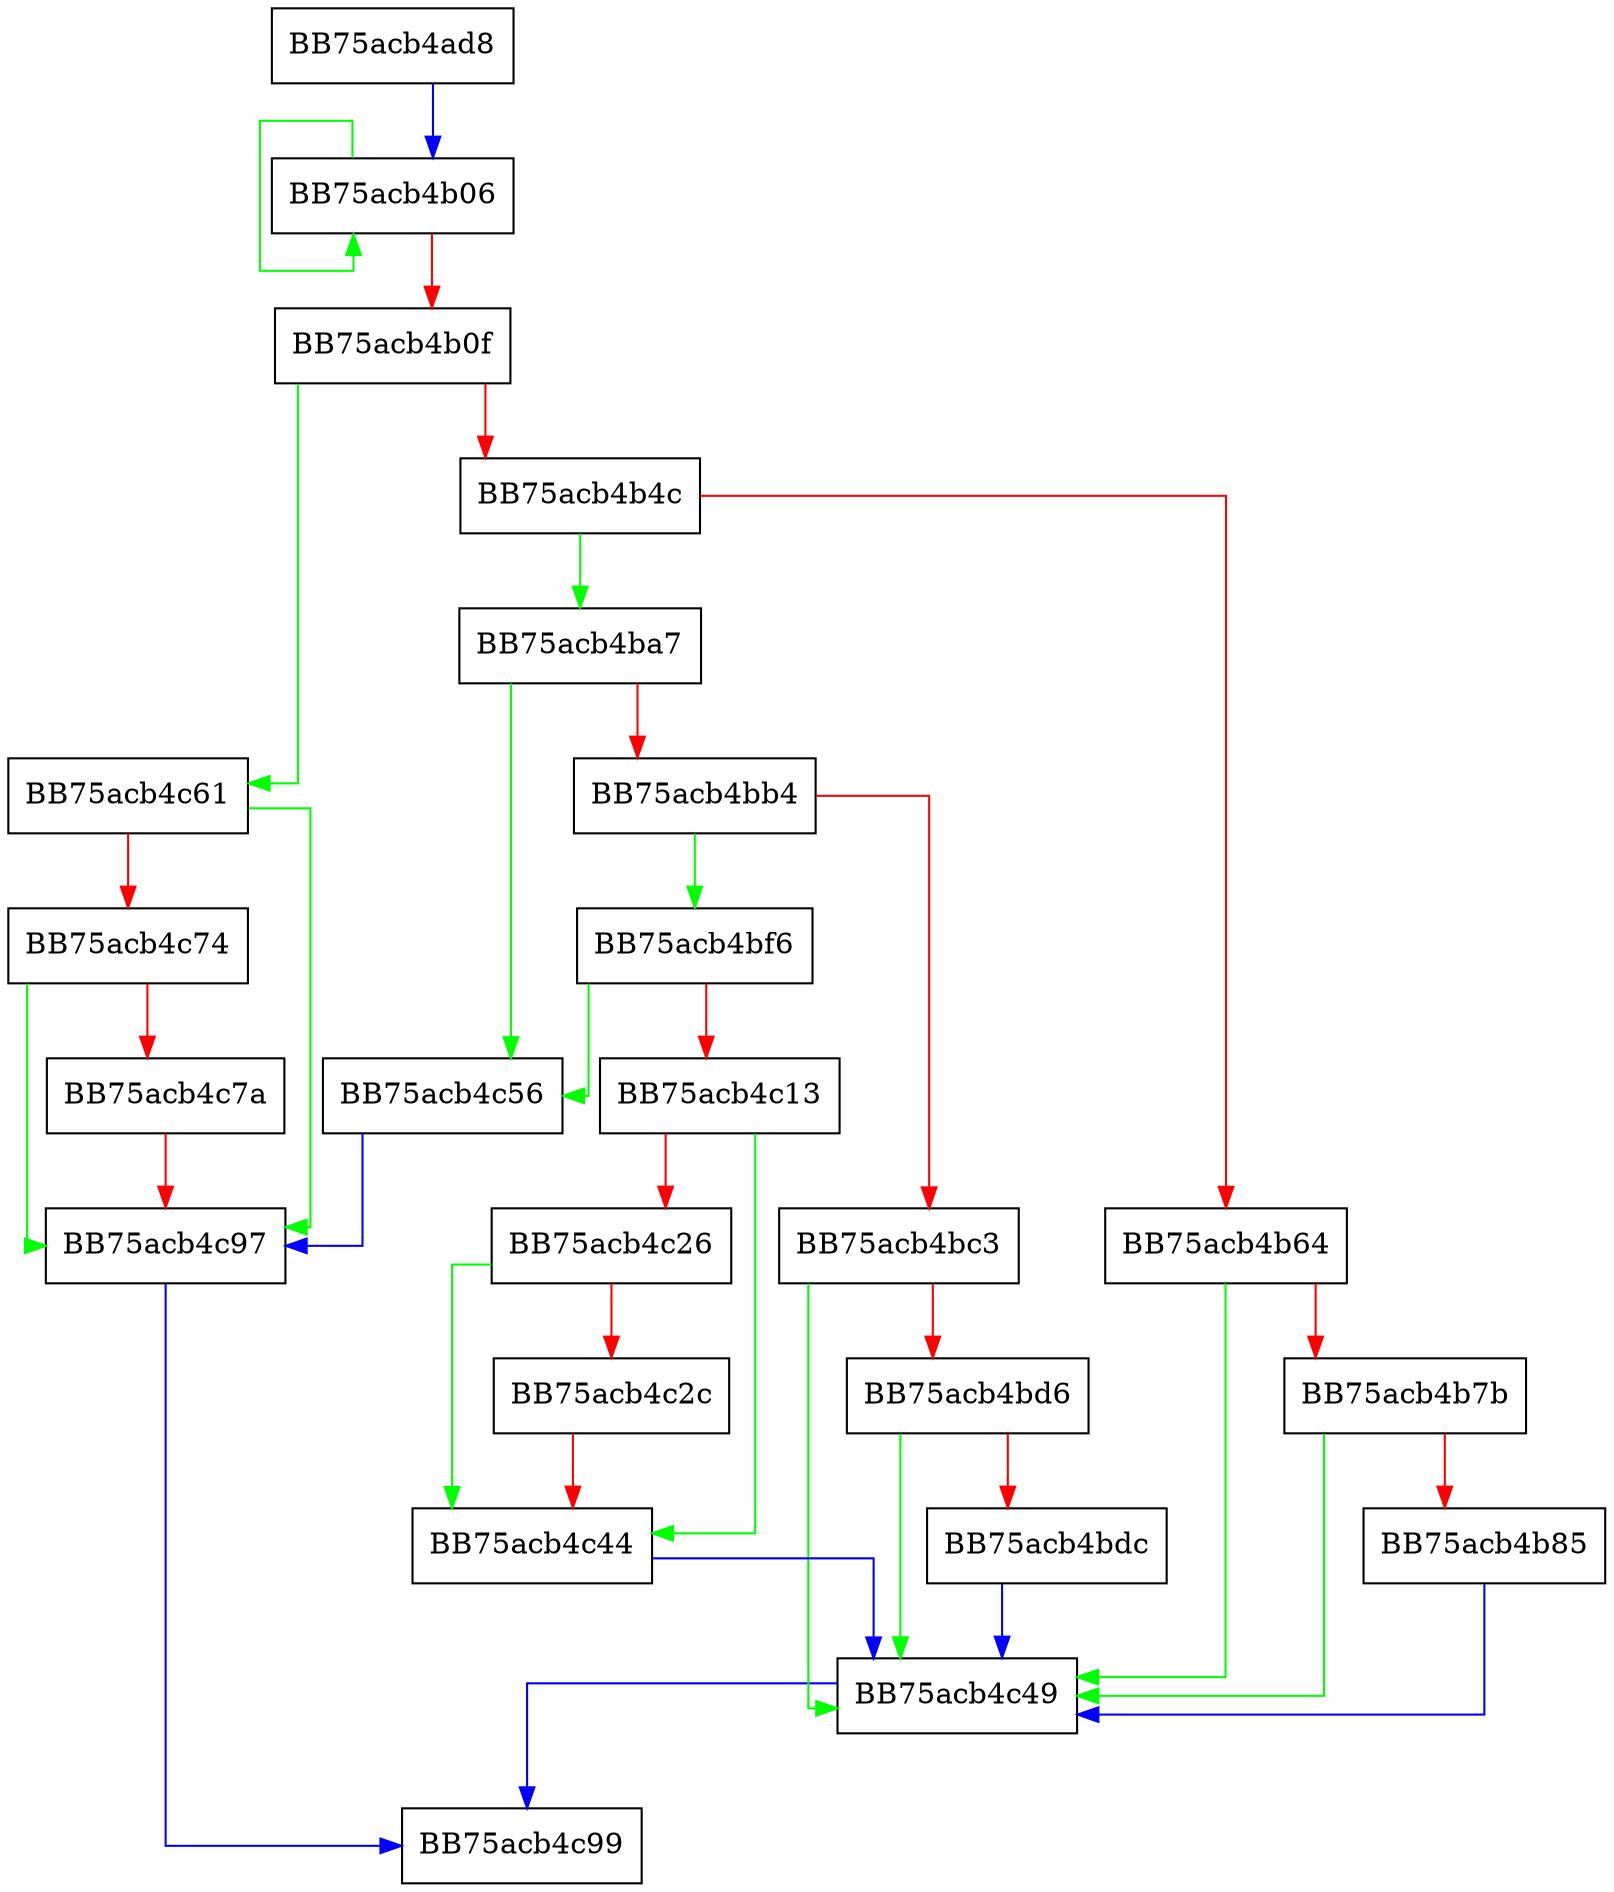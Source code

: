 digraph TryAddRegKeyValue {
  node [shape="box"];
  graph [splines=ortho];
  BB75acb4ad8 -> BB75acb4b06 [color="blue"];
  BB75acb4b06 -> BB75acb4b06 [color="green"];
  BB75acb4b06 -> BB75acb4b0f [color="red"];
  BB75acb4b0f -> BB75acb4c61 [color="green"];
  BB75acb4b0f -> BB75acb4b4c [color="red"];
  BB75acb4b4c -> BB75acb4ba7 [color="green"];
  BB75acb4b4c -> BB75acb4b64 [color="red"];
  BB75acb4b64 -> BB75acb4c49 [color="green"];
  BB75acb4b64 -> BB75acb4b7b [color="red"];
  BB75acb4b7b -> BB75acb4c49 [color="green"];
  BB75acb4b7b -> BB75acb4b85 [color="red"];
  BB75acb4b85 -> BB75acb4c49 [color="blue"];
  BB75acb4ba7 -> BB75acb4c56 [color="green"];
  BB75acb4ba7 -> BB75acb4bb4 [color="red"];
  BB75acb4bb4 -> BB75acb4bf6 [color="green"];
  BB75acb4bb4 -> BB75acb4bc3 [color="red"];
  BB75acb4bc3 -> BB75acb4c49 [color="green"];
  BB75acb4bc3 -> BB75acb4bd6 [color="red"];
  BB75acb4bd6 -> BB75acb4c49 [color="green"];
  BB75acb4bd6 -> BB75acb4bdc [color="red"];
  BB75acb4bdc -> BB75acb4c49 [color="blue"];
  BB75acb4bf6 -> BB75acb4c56 [color="green"];
  BB75acb4bf6 -> BB75acb4c13 [color="red"];
  BB75acb4c13 -> BB75acb4c44 [color="green"];
  BB75acb4c13 -> BB75acb4c26 [color="red"];
  BB75acb4c26 -> BB75acb4c44 [color="green"];
  BB75acb4c26 -> BB75acb4c2c [color="red"];
  BB75acb4c2c -> BB75acb4c44 [color="red"];
  BB75acb4c44 -> BB75acb4c49 [color="blue"];
  BB75acb4c49 -> BB75acb4c99 [color="blue"];
  BB75acb4c56 -> BB75acb4c97 [color="blue"];
  BB75acb4c61 -> BB75acb4c97 [color="green"];
  BB75acb4c61 -> BB75acb4c74 [color="red"];
  BB75acb4c74 -> BB75acb4c97 [color="green"];
  BB75acb4c74 -> BB75acb4c7a [color="red"];
  BB75acb4c7a -> BB75acb4c97 [color="red"];
  BB75acb4c97 -> BB75acb4c99 [color="blue"];
}